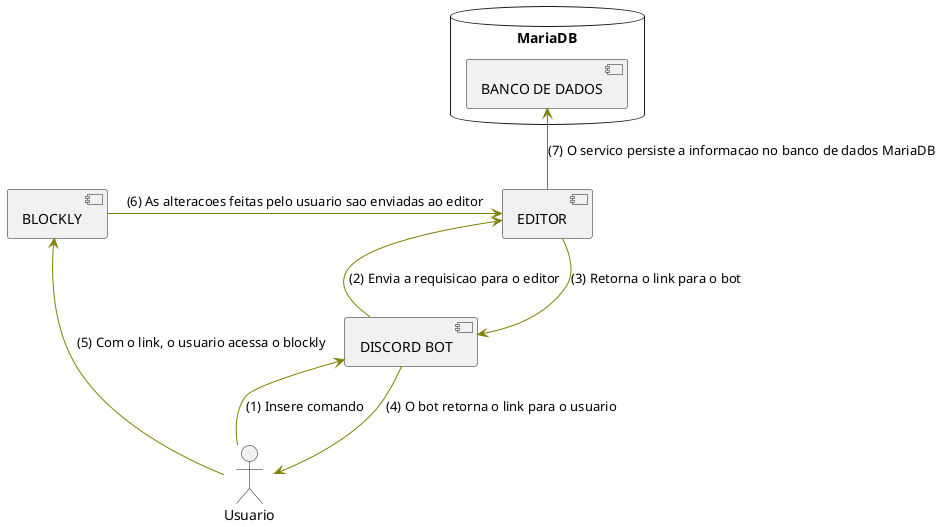 @startuml

skinparam usecase {

    BackgroundColor DarkSeaGreen
    BorderColor DarkSlateGray

    BackgroundColor<< MySQL >> YellowGreen
    BorderColor<< MySQL >> YellowGreen

    ArrowColor Olive
    ActorBorderColor black
    ActorFontName Courier

    ActorBackgroundColor<< Human >> Gold
}
Usuario as usr
database "MariaDB" {
[BANCO DE DADOS] as [MySQL]
}
:usr: -left-> [DISCORD BOT] : (1) Insere comando
[DISCORD BOT] -up-> [EDITOR] : (2) Envia a requisicao para o editor
[EDITOR] -up-> [DISCORD BOT] : (3) Retorna o link para o bot
[DISCORD BOT] -up-> [usr] : (4) O bot retorna o link para o usuario

:usr: -left-> [BLOCKLY] : (5) Com o link, o usuario acessa o blockly
[BLOCKLY] -right-> [EDITOR] : (6) As alteracoes feitas pelo usuario sao enviadas ao editor
[EDITOR] -up-> [MySQL] : (7) O servico persiste a informacao no banco de dados MariaDB 
@enduml